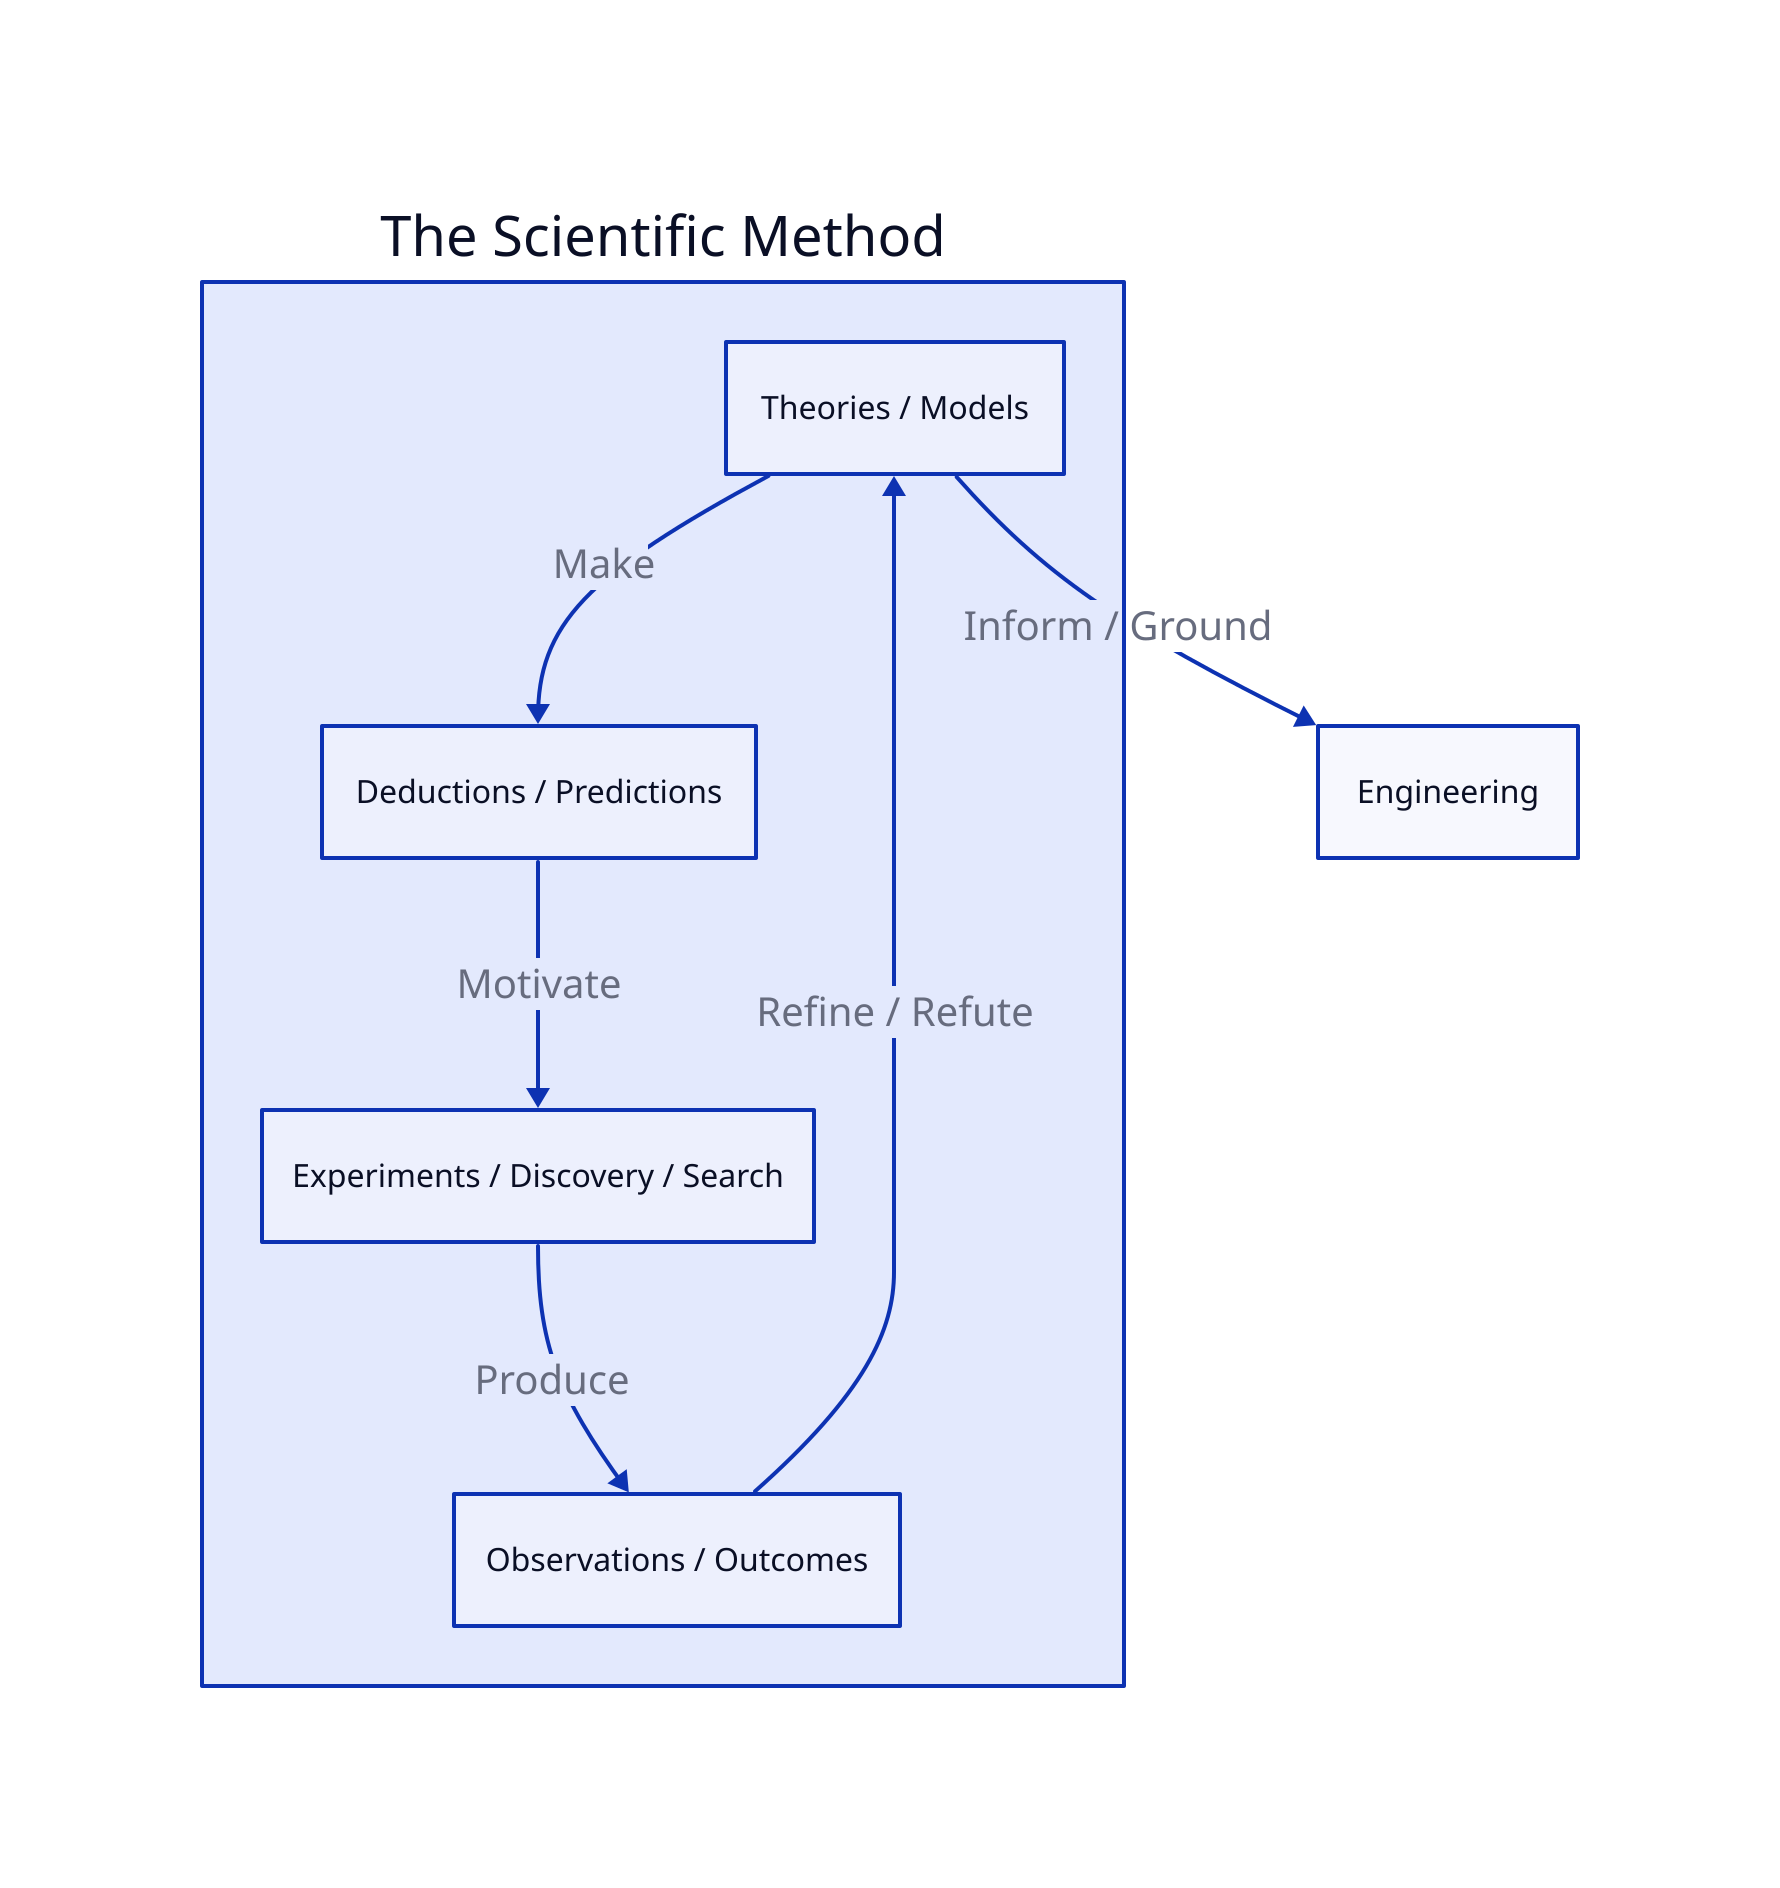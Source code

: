 system: {
  label: "The Scientific Method"
  model: {
    label: Theories / Models
  }
  pred: {
    label: Deductions / Predictions
  }
  exp: {
    label: Experiments / Discovery / Search
  }
  out: {
    label: Observations / Outcomes
  }
  model -> pred: {
    label: Make
    style.font-size: 20
  }
  pred -> exp: {
    label: Motivate
    style.font-size: 20
  }
  exp -> out: {
    label: Produce
    style.font-size: 20
  }
  out -> model: {
    label: Refine / Refute
    style.font-size: 20
  }
}

eng: {
  label: Engineering
}

system.model -> eng {
  label: Inform / Ground
  style.font-size: 20
}
